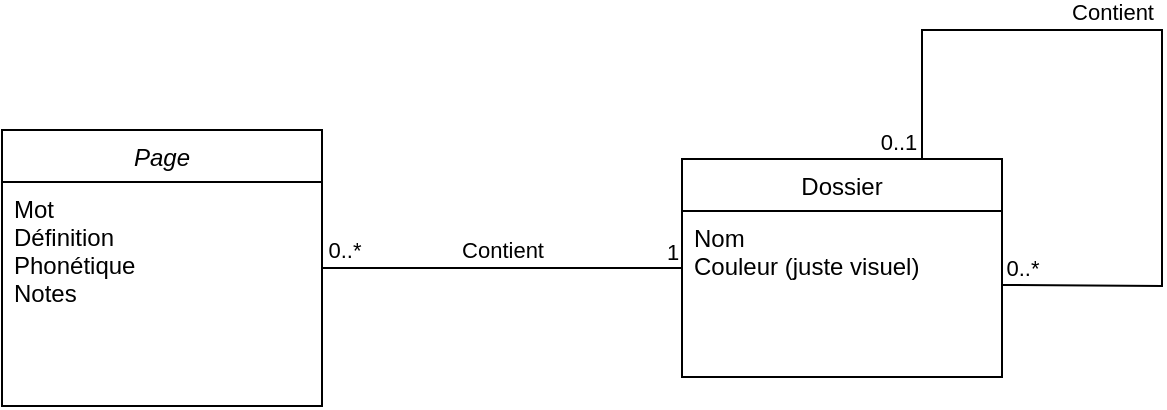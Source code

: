 <mxfile version="20.3.0" type="github">
  <diagram id="C5RBs43oDa-KdzZeNtuy" name="Page-1">
    <mxGraphModel dx="593" dy="1522" grid="1" gridSize="10" guides="1" tooltips="1" connect="1" arrows="1" fold="1" page="1" pageScale="1" pageWidth="827" pageHeight="1169" math="0" shadow="0">
      <root>
        <mxCell id="WIyWlLk6GJQsqaUBKTNV-0" />
        <mxCell id="WIyWlLk6GJQsqaUBKTNV-1" parent="WIyWlLk6GJQsqaUBKTNV-0" />
        <mxCell id="zkfFHV4jXpPFQw0GAbJ--0" value="Page" style="swimlane;fontStyle=2;align=center;verticalAlign=top;childLayout=stackLayout;horizontal=1;startSize=26;horizontalStack=0;resizeParent=1;resizeLast=0;collapsible=1;marginBottom=0;rounded=0;shadow=0;strokeWidth=1;" parent="WIyWlLk6GJQsqaUBKTNV-1" vertex="1">
          <mxGeometry x="510" y="-50" width="160" height="138" as="geometry">
            <mxRectangle x="230" y="140" width="160" height="26" as="alternateBounds" />
          </mxGeometry>
        </mxCell>
        <mxCell id="zkfFHV4jXpPFQw0GAbJ--1" value="Mot&#xa;Définition&#xa;Phonétique&#xa;Notes" style="text;align=left;verticalAlign=top;spacingLeft=4;spacingRight=4;overflow=hidden;rotatable=0;points=[[0,0.5],[1,0.5]];portConstraint=eastwest;" parent="zkfFHV4jXpPFQw0GAbJ--0" vertex="1">
          <mxGeometry y="26" width="160" height="94" as="geometry" />
        </mxCell>
        <mxCell id="zkfFHV4jXpPFQw0GAbJ--17" value="Dossier" style="swimlane;fontStyle=0;align=center;verticalAlign=top;childLayout=stackLayout;horizontal=1;startSize=26;horizontalStack=0;resizeParent=1;resizeLast=0;collapsible=1;marginBottom=0;rounded=0;shadow=0;strokeWidth=1;" parent="WIyWlLk6GJQsqaUBKTNV-1" vertex="1">
          <mxGeometry x="850" y="-35.5" width="160" height="109" as="geometry">
            <mxRectangle x="550" y="140" width="160" height="26" as="alternateBounds" />
          </mxGeometry>
        </mxCell>
        <mxCell id="zkfFHV4jXpPFQw0GAbJ--18" value="Nom&#xa;Couleur (juste visuel)" style="text;align=left;verticalAlign=top;spacingLeft=4;spacingRight=4;overflow=hidden;rotatable=0;points=[[0,0.5],[1,0.5]];portConstraint=eastwest;" parent="zkfFHV4jXpPFQw0GAbJ--17" vertex="1">
          <mxGeometry y="26" width="160" height="74" as="geometry" />
        </mxCell>
        <mxCell id="fi951_Vh8_Dd6XHMTUp5-4" value="" style="endArrow=none;html=1;rounded=0;exitX=0.75;exitY=0;exitDx=0;exitDy=0;entryX=1;entryY=0.5;entryDx=0;entryDy=0;" edge="1" parent="zkfFHV4jXpPFQw0GAbJ--17" source="zkfFHV4jXpPFQw0GAbJ--17" target="zkfFHV4jXpPFQw0GAbJ--18">
          <mxGeometry width="50" height="50" relative="1" as="geometry">
            <mxPoint x="190" y="65.5" as="sourcePoint" />
            <mxPoint x="240" y="65.5" as="targetPoint" />
            <Array as="points">
              <mxPoint x="120" y="-64.5" />
              <mxPoint x="240" y="-64.5" />
              <mxPoint x="240" y="63.5" />
            </Array>
          </mxGeometry>
        </mxCell>
        <mxCell id="fi951_Vh8_Dd6XHMTUp5-5" value="Contient" style="edgeLabel;html=1;align=center;verticalAlign=middle;resizable=0;points=[];" vertex="1" connectable="0" parent="fi951_Vh8_Dd6XHMTUp5-4">
          <mxGeometry x="-0.289" relative="1" as="geometry">
            <mxPoint x="20" y="-9" as="offset" />
          </mxGeometry>
        </mxCell>
        <mxCell id="fi951_Vh8_Dd6XHMTUp5-6" value="0..1" style="edgeLabel;html=1;align=center;verticalAlign=middle;resizable=0;points=[];" vertex="1" connectable="0" parent="fi951_Vh8_Dd6XHMTUp5-4">
          <mxGeometry x="-0.482" y="2" relative="1" as="geometry">
            <mxPoint x="-49" y="58" as="offset" />
          </mxGeometry>
        </mxCell>
        <mxCell id="fi951_Vh8_Dd6XHMTUp5-7" value="0..*" style="edgeLabel;html=1;align=center;verticalAlign=middle;resizable=0;points=[];" vertex="1" connectable="0" parent="fi951_Vh8_Dd6XHMTUp5-4">
          <mxGeometry x="0.758" relative="1" as="geometry">
            <mxPoint x="-38" y="-9" as="offset" />
          </mxGeometry>
        </mxCell>
        <mxCell id="fi951_Vh8_Dd6XHMTUp5-0" value="" style="endArrow=none;html=1;rounded=0;entryX=0;entryY=0.5;entryDx=0;entryDy=0;" edge="1" parent="WIyWlLk6GJQsqaUBKTNV-1" source="zkfFHV4jXpPFQw0GAbJ--0" target="zkfFHV4jXpPFQw0GAbJ--17">
          <mxGeometry width="50" height="50" relative="1" as="geometry">
            <mxPoint x="680" y="170" as="sourcePoint" />
            <mxPoint x="730" y="120" as="targetPoint" />
          </mxGeometry>
        </mxCell>
        <mxCell id="fi951_Vh8_Dd6XHMTUp5-1" value="Contient" style="edgeLabel;html=1;align=center;verticalAlign=middle;resizable=0;points=[];" vertex="1" connectable="0" parent="fi951_Vh8_Dd6XHMTUp5-0">
          <mxGeometry x="-0.15" y="-1" relative="1" as="geometry">
            <mxPoint x="13" y="-10" as="offset" />
          </mxGeometry>
        </mxCell>
        <mxCell id="fi951_Vh8_Dd6XHMTUp5-2" value="1" style="edgeLabel;html=1;align=center;verticalAlign=middle;resizable=0;points=[];" vertex="1" connectable="0" parent="fi951_Vh8_Dd6XHMTUp5-0">
          <mxGeometry x="0.781" relative="1" as="geometry">
            <mxPoint x="14" y="-8" as="offset" />
          </mxGeometry>
        </mxCell>
        <mxCell id="fi951_Vh8_Dd6XHMTUp5-3" value="0..*" style="edgeLabel;html=1;align=center;verticalAlign=middle;resizable=0;points=[];" vertex="1" connectable="0" parent="fi951_Vh8_Dd6XHMTUp5-0">
          <mxGeometry x="-0.912" y="-1" relative="1" as="geometry">
            <mxPoint x="3" y="-10" as="offset" />
          </mxGeometry>
        </mxCell>
      </root>
    </mxGraphModel>
  </diagram>
</mxfile>

